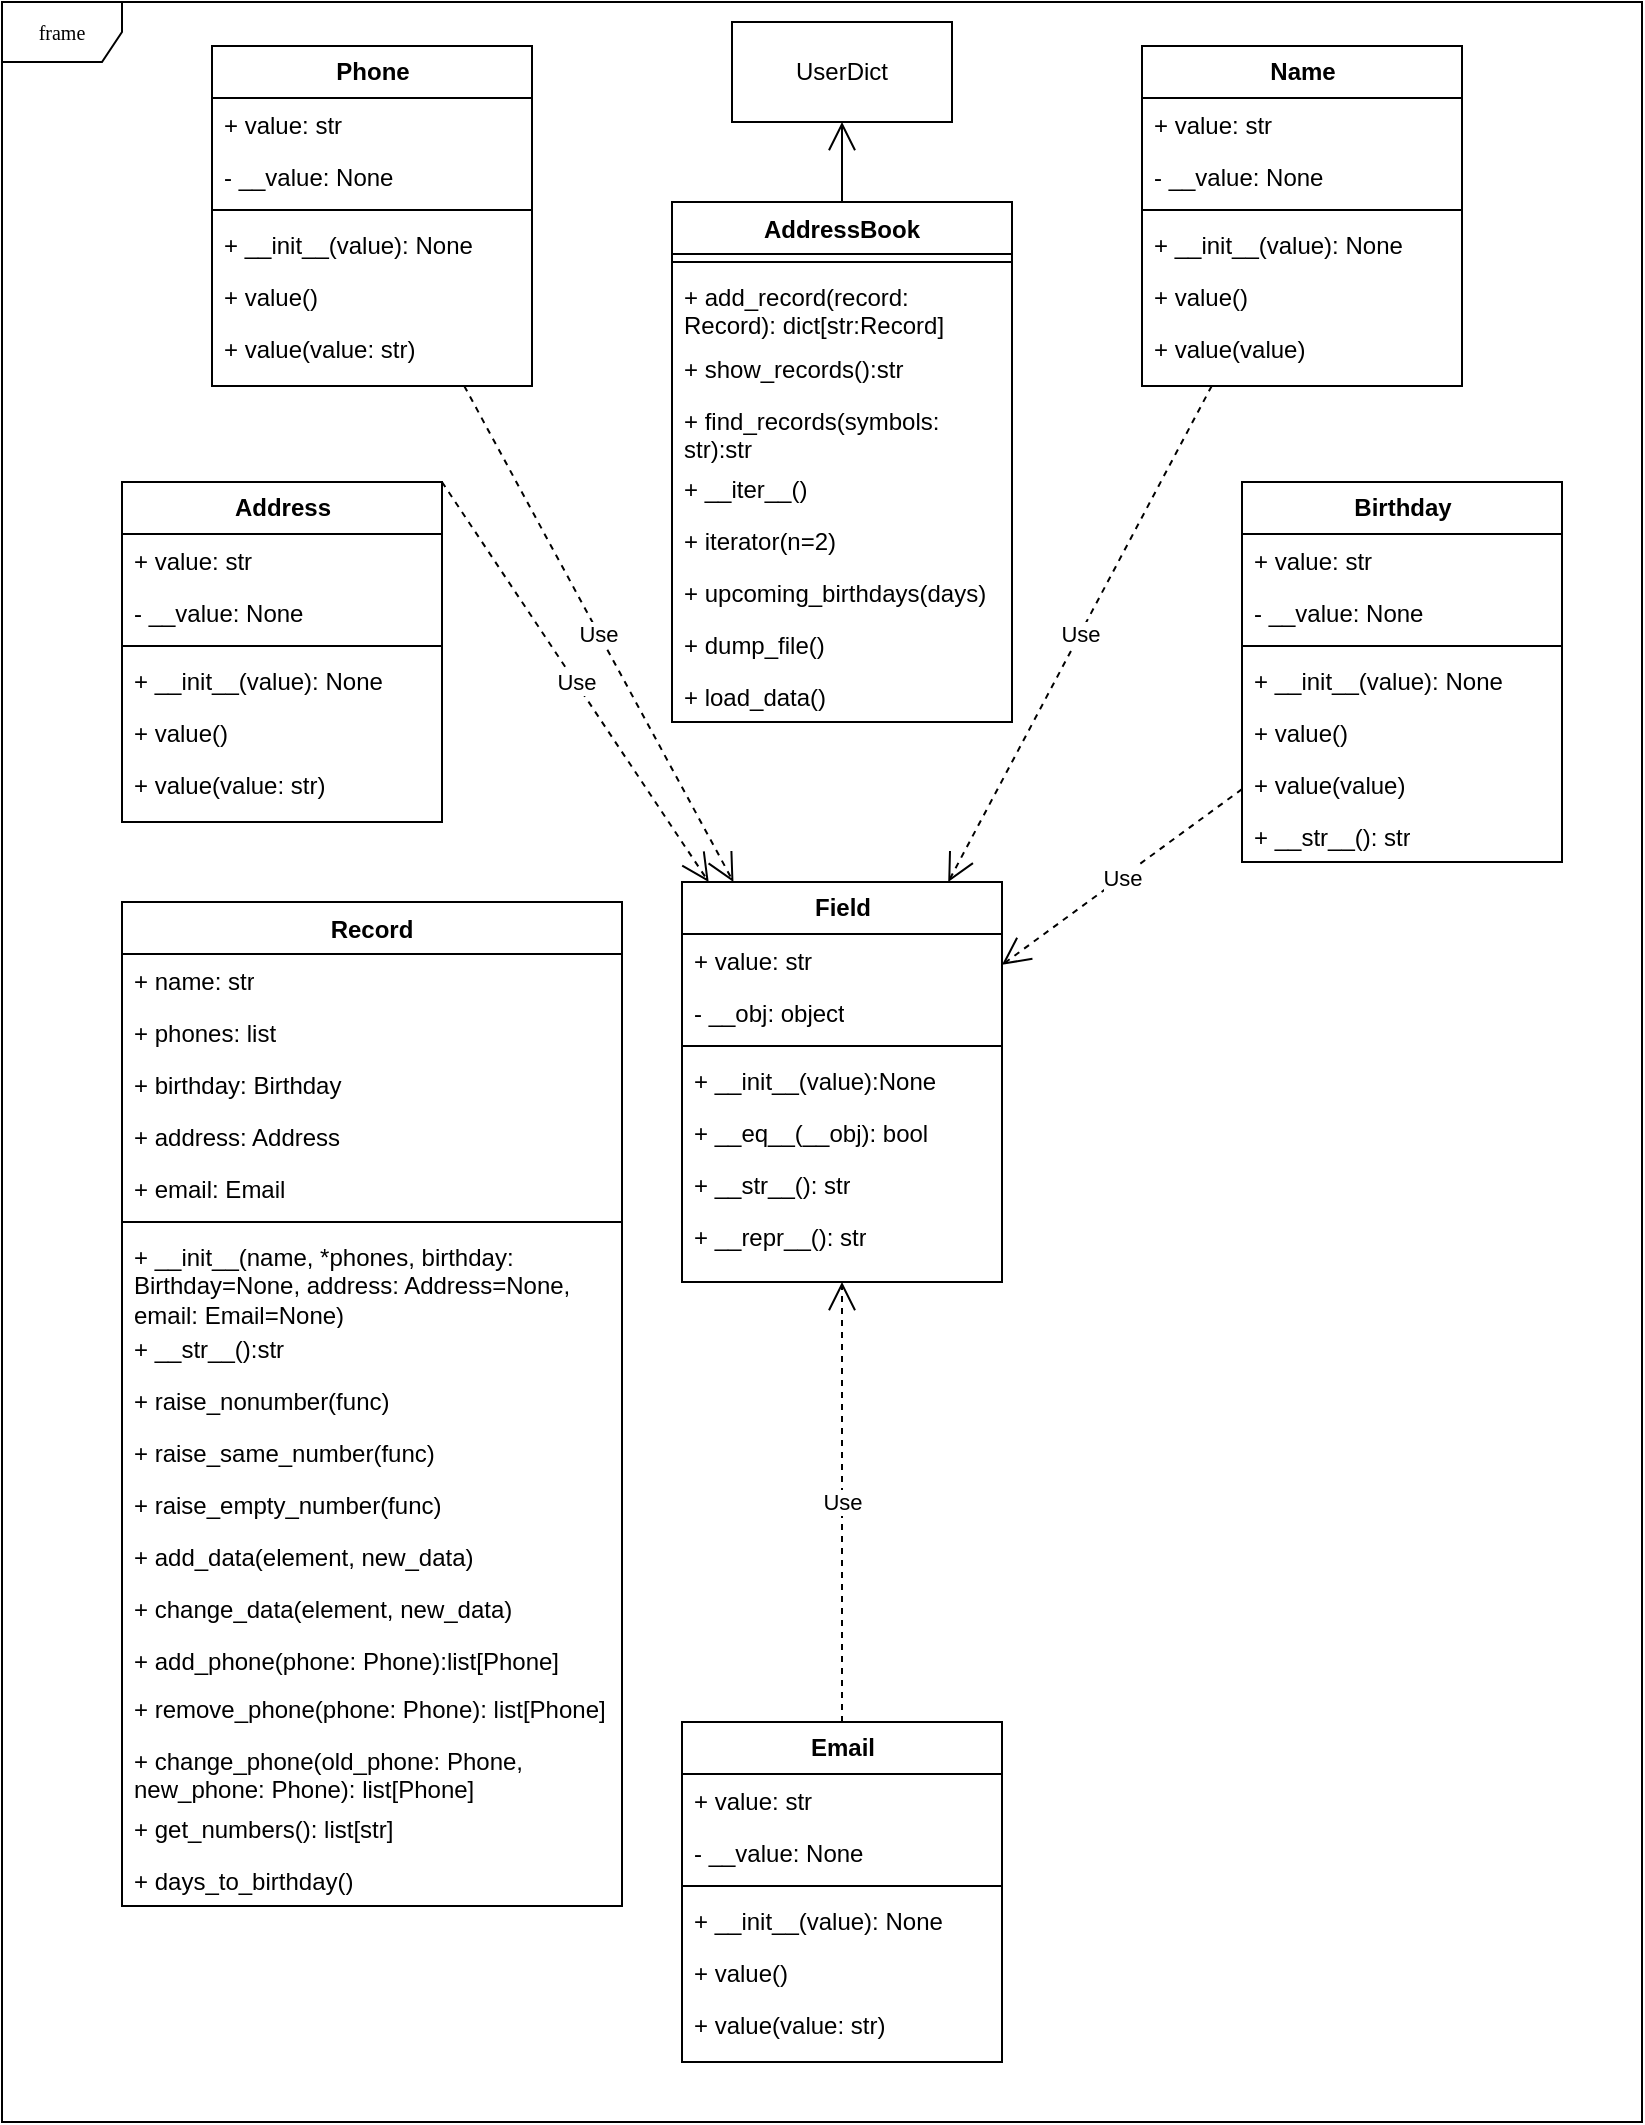<mxfile version="21.2.9" type="github">
  <diagram name="Page-1" id="c4acf3e9-155e-7222-9cf6-157b1a14988f">
    <mxGraphModel dx="1434" dy="795" grid="1" gridSize="10" guides="1" tooltips="1" connect="1" arrows="1" fold="1" page="1" pageScale="1" pageWidth="850" pageHeight="1100" background="none" math="0" shadow="0">
      <root>
        <mxCell id="0" />
        <mxCell id="1" parent="0" />
        <mxCell id="17acba5748e5396b-1" value="frame" style="shape=umlFrame;whiteSpace=wrap;html=1;rounded=0;shadow=0;comic=0;labelBackgroundColor=none;strokeWidth=1;fontFamily=Verdana;fontSize=10;align=center;" parent="1" vertex="1">
          <mxGeometry x="20" y="20" width="820" height="1060" as="geometry" />
        </mxCell>
        <mxCell id="17acba5748e5396b-20" value="&lt;font size=&quot;1&quot; face=&quot;Helvetica&quot;&gt;&lt;b style=&quot;font-size: 12px;&quot;&gt;Field&lt;/b&gt;&lt;/font&gt;" style="swimlane;html=1;fontStyle=0;childLayout=stackLayout;horizontal=1;startSize=26;horizontalStack=0;resizeParent=1;resizeLast=0;collapsible=1;marginBottom=0;swimlaneFillColor=#ffffff;rounded=0;shadow=0;comic=0;labelBackgroundColor=none;strokeWidth=1;fontFamily=Verdana;fontSize=10;align=center;" parent="1" vertex="1">
          <mxGeometry x="360" y="460" width="160" height="200" as="geometry" />
        </mxCell>
        <mxCell id="17acba5748e5396b-21" value="+ value: str" style="text;html=1;strokeColor=none;fillColor=none;align=left;verticalAlign=top;spacingLeft=4;spacingRight=4;whiteSpace=wrap;overflow=hidden;rotatable=0;points=[[0,0.5],[1,0.5]];portConstraint=eastwest;" parent="17acba5748e5396b-20" vertex="1">
          <mxGeometry y="26" width="160" height="26" as="geometry" />
        </mxCell>
        <mxCell id="17acba5748e5396b-24" value="- __obj: object" style="text;html=1;strokeColor=none;fillColor=none;align=left;verticalAlign=top;spacingLeft=4;spacingRight=4;whiteSpace=wrap;overflow=hidden;rotatable=0;points=[[0,0.5],[1,0.5]];portConstraint=eastwest;" parent="17acba5748e5396b-20" vertex="1">
          <mxGeometry y="52" width="160" height="26" as="geometry" />
        </mxCell>
        <mxCell id="aJedd8NtuL8O68vpRY5D-1" value="" style="line;strokeWidth=1;fillColor=none;align=left;verticalAlign=middle;spacingTop=-1;spacingLeft=3;spacingRight=3;rotatable=0;labelPosition=right;points=[];portConstraint=eastwest;strokeColor=inherit;" vertex="1" parent="17acba5748e5396b-20">
          <mxGeometry y="78" width="160" height="8" as="geometry" />
        </mxCell>
        <mxCell id="aJedd8NtuL8O68vpRY5D-2" value="+ __init__(value):None" style="text;strokeColor=none;fillColor=none;align=left;verticalAlign=top;spacingLeft=4;spacingRight=4;overflow=hidden;rotatable=0;points=[[0,0.5],[1,0.5]];portConstraint=eastwest;whiteSpace=wrap;html=1;" vertex="1" parent="17acba5748e5396b-20">
          <mxGeometry y="86" width="160" height="26" as="geometry" />
        </mxCell>
        <mxCell id="aJedd8NtuL8O68vpRY5D-3" value="+ __eq__(__obj): bool" style="text;strokeColor=none;fillColor=none;align=left;verticalAlign=top;spacingLeft=4;spacingRight=4;overflow=hidden;rotatable=0;points=[[0,0.5],[1,0.5]];portConstraint=eastwest;whiteSpace=wrap;html=1;" vertex="1" parent="17acba5748e5396b-20">
          <mxGeometry y="112" width="160" height="26" as="geometry" />
        </mxCell>
        <mxCell id="aJedd8NtuL8O68vpRY5D-4" value="+ __str__(): str" style="text;strokeColor=none;fillColor=none;align=left;verticalAlign=top;spacingLeft=4;spacingRight=4;overflow=hidden;rotatable=0;points=[[0,0.5],[1,0.5]];portConstraint=eastwest;whiteSpace=wrap;html=1;" vertex="1" parent="17acba5748e5396b-20">
          <mxGeometry y="138" width="160" height="26" as="geometry" />
        </mxCell>
        <mxCell id="aJedd8NtuL8O68vpRY5D-5" value="+ __repr__(): str" style="text;strokeColor=none;fillColor=none;align=left;verticalAlign=top;spacingLeft=4;spacingRight=4;overflow=hidden;rotatable=0;points=[[0,0.5],[1,0.5]];portConstraint=eastwest;whiteSpace=wrap;html=1;" vertex="1" parent="17acba5748e5396b-20">
          <mxGeometry y="164" width="160" height="36" as="geometry" />
        </mxCell>
        <mxCell id="17acba5748e5396b-30" value="&lt;font size=&quot;1&quot; face=&quot;Helvetica&quot;&gt;&lt;b style=&quot;font-size: 12px;&quot;&gt;Name&lt;/b&gt;&lt;/font&gt;" style="swimlane;html=1;fontStyle=0;childLayout=stackLayout;horizontal=1;startSize=26;fillColor=none;horizontalStack=0;resizeParent=1;resizeLast=0;collapsible=1;marginBottom=0;swimlaneFillColor=#ffffff;rounded=0;shadow=0;comic=0;labelBackgroundColor=none;strokeWidth=1;fontFamily=Verdana;fontSize=10;align=center;" parent="1" vertex="1">
          <mxGeometry x="590" y="42" width="160" height="170" as="geometry" />
        </mxCell>
        <mxCell id="17acba5748e5396b-31" value="+ value: str" style="text;html=1;strokeColor=none;fillColor=none;align=left;verticalAlign=top;spacingLeft=4;spacingRight=4;whiteSpace=wrap;overflow=hidden;rotatable=0;points=[[0,0.5],[1,0.5]];portConstraint=eastwest;" parent="17acba5748e5396b-30" vertex="1">
          <mxGeometry y="26" width="160" height="26" as="geometry" />
        </mxCell>
        <mxCell id="17acba5748e5396b-32" value="- __value: None" style="text;html=1;strokeColor=none;fillColor=none;align=left;verticalAlign=top;spacingLeft=4;spacingRight=4;whiteSpace=wrap;overflow=hidden;rotatable=0;points=[[0,0.5],[1,0.5]];portConstraint=eastwest;" parent="17acba5748e5396b-30" vertex="1">
          <mxGeometry y="52" width="160" height="26" as="geometry" />
        </mxCell>
        <mxCell id="aJedd8NtuL8O68vpRY5D-6" value="" style="line;strokeWidth=1;fillColor=none;align=left;verticalAlign=middle;spacingTop=-1;spacingLeft=3;spacingRight=3;rotatable=0;labelPosition=right;points=[];portConstraint=eastwest;strokeColor=inherit;" vertex="1" parent="17acba5748e5396b-30">
          <mxGeometry y="78" width="160" height="8" as="geometry" />
        </mxCell>
        <mxCell id="17acba5748e5396b-33" value="+ __init__(value): None" style="text;html=1;strokeColor=none;fillColor=none;align=left;verticalAlign=top;spacingLeft=4;spacingRight=4;whiteSpace=wrap;overflow=hidden;rotatable=0;points=[[0,0.5],[1,0.5]];portConstraint=eastwest;" parent="17acba5748e5396b-30" vertex="1">
          <mxGeometry y="86" width="160" height="26" as="geometry" />
        </mxCell>
        <mxCell id="aJedd8NtuL8O68vpRY5D-7" value="+ value()" style="text;strokeColor=none;fillColor=none;align=left;verticalAlign=top;spacingLeft=4;spacingRight=4;overflow=hidden;rotatable=0;points=[[0,0.5],[1,0.5]];portConstraint=eastwest;whiteSpace=wrap;html=1;" vertex="1" parent="17acba5748e5396b-30">
          <mxGeometry y="112" width="160" height="26" as="geometry" />
        </mxCell>
        <mxCell id="aJedd8NtuL8O68vpRY5D-8" value="+ value(value)" style="text;strokeColor=none;fillColor=none;align=left;verticalAlign=top;spacingLeft=4;spacingRight=4;overflow=hidden;rotatable=0;points=[[0,0.5],[1,0.5]];portConstraint=eastwest;whiteSpace=wrap;html=1;" vertex="1" parent="17acba5748e5396b-30">
          <mxGeometry y="138" width="160" height="26" as="geometry" />
        </mxCell>
        <mxCell id="aJedd8NtuL8O68vpRY5D-9" value="&lt;font size=&quot;1&quot; face=&quot;Helvetica&quot;&gt;&lt;b style=&quot;font-size: 12px;&quot;&gt;Phone&lt;/b&gt;&lt;/font&gt;" style="swimlane;html=1;fontStyle=0;childLayout=stackLayout;horizontal=1;startSize=26;fillColor=none;horizontalStack=0;resizeParent=1;resizeLast=0;collapsible=1;marginBottom=0;swimlaneFillColor=#ffffff;rounded=0;shadow=0;comic=0;labelBackgroundColor=none;strokeWidth=1;fontFamily=Verdana;fontSize=10;align=center;" vertex="1" parent="1">
          <mxGeometry x="125" y="42" width="160" height="170" as="geometry" />
        </mxCell>
        <mxCell id="aJedd8NtuL8O68vpRY5D-10" value="+ value: str" style="text;html=1;strokeColor=none;fillColor=none;align=left;verticalAlign=top;spacingLeft=4;spacingRight=4;whiteSpace=wrap;overflow=hidden;rotatable=0;points=[[0,0.5],[1,0.5]];portConstraint=eastwest;" vertex="1" parent="aJedd8NtuL8O68vpRY5D-9">
          <mxGeometry y="26" width="160" height="26" as="geometry" />
        </mxCell>
        <mxCell id="aJedd8NtuL8O68vpRY5D-11" value="- __value: None" style="text;html=1;strokeColor=none;fillColor=none;align=left;verticalAlign=top;spacingLeft=4;spacingRight=4;whiteSpace=wrap;overflow=hidden;rotatable=0;points=[[0,0.5],[1,0.5]];portConstraint=eastwest;" vertex="1" parent="aJedd8NtuL8O68vpRY5D-9">
          <mxGeometry y="52" width="160" height="26" as="geometry" />
        </mxCell>
        <mxCell id="aJedd8NtuL8O68vpRY5D-12" value="" style="line;strokeWidth=1;fillColor=none;align=left;verticalAlign=middle;spacingTop=-1;spacingLeft=3;spacingRight=3;rotatable=0;labelPosition=right;points=[];portConstraint=eastwest;strokeColor=inherit;" vertex="1" parent="aJedd8NtuL8O68vpRY5D-9">
          <mxGeometry y="78" width="160" height="8" as="geometry" />
        </mxCell>
        <mxCell id="aJedd8NtuL8O68vpRY5D-13" value="+ __init__(value): None" style="text;html=1;strokeColor=none;fillColor=none;align=left;verticalAlign=top;spacingLeft=4;spacingRight=4;whiteSpace=wrap;overflow=hidden;rotatable=0;points=[[0,0.5],[1,0.5]];portConstraint=eastwest;" vertex="1" parent="aJedd8NtuL8O68vpRY5D-9">
          <mxGeometry y="86" width="160" height="26" as="geometry" />
        </mxCell>
        <mxCell id="aJedd8NtuL8O68vpRY5D-14" value="+ value()" style="text;strokeColor=none;fillColor=none;align=left;verticalAlign=top;spacingLeft=4;spacingRight=4;overflow=hidden;rotatable=0;points=[[0,0.5],[1,0.5]];portConstraint=eastwest;whiteSpace=wrap;html=1;" vertex="1" parent="aJedd8NtuL8O68vpRY5D-9">
          <mxGeometry y="112" width="160" height="26" as="geometry" />
        </mxCell>
        <mxCell id="aJedd8NtuL8O68vpRY5D-15" value="+ value(value: str)" style="text;strokeColor=none;fillColor=none;align=left;verticalAlign=top;spacingLeft=4;spacingRight=4;overflow=hidden;rotatable=0;points=[[0,0.5],[1,0.5]];portConstraint=eastwest;whiteSpace=wrap;html=1;" vertex="1" parent="aJedd8NtuL8O68vpRY5D-9">
          <mxGeometry y="138" width="160" height="26" as="geometry" />
        </mxCell>
        <mxCell id="aJedd8NtuL8O68vpRY5D-16" value="&lt;font size=&quot;1&quot; face=&quot;Helvetica&quot;&gt;&lt;b style=&quot;font-size: 12px;&quot;&gt;Birthday&lt;/b&gt;&lt;/font&gt;" style="swimlane;html=1;fontStyle=0;childLayout=stackLayout;horizontal=1;startSize=26;fillColor=none;horizontalStack=0;resizeParent=1;resizeLast=0;collapsible=1;marginBottom=0;swimlaneFillColor=#ffffff;rounded=0;shadow=0;comic=0;labelBackgroundColor=none;strokeWidth=1;fontFamily=Verdana;fontSize=10;align=center;" vertex="1" parent="1">
          <mxGeometry x="640" y="260" width="160" height="190" as="geometry" />
        </mxCell>
        <mxCell id="aJedd8NtuL8O68vpRY5D-17" value="+ value: str" style="text;html=1;strokeColor=none;fillColor=none;align=left;verticalAlign=top;spacingLeft=4;spacingRight=4;whiteSpace=wrap;overflow=hidden;rotatable=0;points=[[0,0.5],[1,0.5]];portConstraint=eastwest;" vertex="1" parent="aJedd8NtuL8O68vpRY5D-16">
          <mxGeometry y="26" width="160" height="26" as="geometry" />
        </mxCell>
        <mxCell id="aJedd8NtuL8O68vpRY5D-18" value="- __value: None" style="text;html=1;strokeColor=none;fillColor=none;align=left;verticalAlign=top;spacingLeft=4;spacingRight=4;whiteSpace=wrap;overflow=hidden;rotatable=0;points=[[0,0.5],[1,0.5]];portConstraint=eastwest;" vertex="1" parent="aJedd8NtuL8O68vpRY5D-16">
          <mxGeometry y="52" width="160" height="26" as="geometry" />
        </mxCell>
        <mxCell id="aJedd8NtuL8O68vpRY5D-19" value="" style="line;strokeWidth=1;fillColor=none;align=left;verticalAlign=middle;spacingTop=-1;spacingLeft=3;spacingRight=3;rotatable=0;labelPosition=right;points=[];portConstraint=eastwest;strokeColor=inherit;" vertex="1" parent="aJedd8NtuL8O68vpRY5D-16">
          <mxGeometry y="78" width="160" height="8" as="geometry" />
        </mxCell>
        <mxCell id="aJedd8NtuL8O68vpRY5D-20" value="+ __init__(value): None" style="text;html=1;strokeColor=none;fillColor=none;align=left;verticalAlign=top;spacingLeft=4;spacingRight=4;whiteSpace=wrap;overflow=hidden;rotatable=0;points=[[0,0.5],[1,0.5]];portConstraint=eastwest;" vertex="1" parent="aJedd8NtuL8O68vpRY5D-16">
          <mxGeometry y="86" width="160" height="26" as="geometry" />
        </mxCell>
        <mxCell id="aJedd8NtuL8O68vpRY5D-21" value="+ value()" style="text;strokeColor=none;fillColor=none;align=left;verticalAlign=top;spacingLeft=4;spacingRight=4;overflow=hidden;rotatable=0;points=[[0,0.5],[1,0.5]];portConstraint=eastwest;whiteSpace=wrap;html=1;" vertex="1" parent="aJedd8NtuL8O68vpRY5D-16">
          <mxGeometry y="112" width="160" height="26" as="geometry" />
        </mxCell>
        <mxCell id="aJedd8NtuL8O68vpRY5D-22" value="+ value(value)" style="text;strokeColor=none;fillColor=none;align=left;verticalAlign=top;spacingLeft=4;spacingRight=4;overflow=hidden;rotatable=0;points=[[0,0.5],[1,0.5]];portConstraint=eastwest;whiteSpace=wrap;html=1;" vertex="1" parent="aJedd8NtuL8O68vpRY5D-16">
          <mxGeometry y="138" width="160" height="26" as="geometry" />
        </mxCell>
        <mxCell id="aJedd8NtuL8O68vpRY5D-23" value="+ __str__(): str" style="text;strokeColor=none;fillColor=none;align=left;verticalAlign=top;spacingLeft=4;spacingRight=4;overflow=hidden;rotatable=0;points=[[0,0.5],[1,0.5]];portConstraint=eastwest;whiteSpace=wrap;html=1;" vertex="1" parent="aJedd8NtuL8O68vpRY5D-16">
          <mxGeometry y="164" width="160" height="26" as="geometry" />
        </mxCell>
        <mxCell id="aJedd8NtuL8O68vpRY5D-24" value="&lt;font size=&quot;1&quot; face=&quot;Helvetica&quot;&gt;&lt;b style=&quot;font-size: 12px;&quot;&gt;Address&lt;/b&gt;&lt;/font&gt;" style="swimlane;html=1;fontStyle=0;childLayout=stackLayout;horizontal=1;startSize=26;fillColor=none;horizontalStack=0;resizeParent=1;resizeLast=0;collapsible=1;marginBottom=0;swimlaneFillColor=#ffffff;rounded=0;shadow=0;comic=0;labelBackgroundColor=none;strokeWidth=1;fontFamily=Verdana;fontSize=10;align=center;" vertex="1" parent="1">
          <mxGeometry x="80" y="260" width="160" height="170" as="geometry" />
        </mxCell>
        <mxCell id="aJedd8NtuL8O68vpRY5D-25" value="+ value: str" style="text;html=1;strokeColor=none;fillColor=none;align=left;verticalAlign=top;spacingLeft=4;spacingRight=4;whiteSpace=wrap;overflow=hidden;rotatable=0;points=[[0,0.5],[1,0.5]];portConstraint=eastwest;" vertex="1" parent="aJedd8NtuL8O68vpRY5D-24">
          <mxGeometry y="26" width="160" height="26" as="geometry" />
        </mxCell>
        <mxCell id="aJedd8NtuL8O68vpRY5D-26" value="- __value: None" style="text;html=1;strokeColor=none;fillColor=none;align=left;verticalAlign=top;spacingLeft=4;spacingRight=4;whiteSpace=wrap;overflow=hidden;rotatable=0;points=[[0,0.5],[1,0.5]];portConstraint=eastwest;" vertex="1" parent="aJedd8NtuL8O68vpRY5D-24">
          <mxGeometry y="52" width="160" height="26" as="geometry" />
        </mxCell>
        <mxCell id="aJedd8NtuL8O68vpRY5D-27" value="" style="line;strokeWidth=1;fillColor=none;align=left;verticalAlign=middle;spacingTop=-1;spacingLeft=3;spacingRight=3;rotatable=0;labelPosition=right;points=[];portConstraint=eastwest;strokeColor=inherit;" vertex="1" parent="aJedd8NtuL8O68vpRY5D-24">
          <mxGeometry y="78" width="160" height="8" as="geometry" />
        </mxCell>
        <mxCell id="aJedd8NtuL8O68vpRY5D-28" value="+ __init__(value): None" style="text;html=1;strokeColor=none;fillColor=none;align=left;verticalAlign=top;spacingLeft=4;spacingRight=4;whiteSpace=wrap;overflow=hidden;rotatable=0;points=[[0,0.5],[1,0.5]];portConstraint=eastwest;" vertex="1" parent="aJedd8NtuL8O68vpRY5D-24">
          <mxGeometry y="86" width="160" height="26" as="geometry" />
        </mxCell>
        <mxCell id="aJedd8NtuL8O68vpRY5D-29" value="+ value()" style="text;strokeColor=none;fillColor=none;align=left;verticalAlign=top;spacingLeft=4;spacingRight=4;overflow=hidden;rotatable=0;points=[[0,0.5],[1,0.5]];portConstraint=eastwest;whiteSpace=wrap;html=1;" vertex="1" parent="aJedd8NtuL8O68vpRY5D-24">
          <mxGeometry y="112" width="160" height="26" as="geometry" />
        </mxCell>
        <mxCell id="aJedd8NtuL8O68vpRY5D-30" value="+ value(value: str)" style="text;strokeColor=none;fillColor=none;align=left;verticalAlign=top;spacingLeft=4;spacingRight=4;overflow=hidden;rotatable=0;points=[[0,0.5],[1,0.5]];portConstraint=eastwest;whiteSpace=wrap;html=1;" vertex="1" parent="aJedd8NtuL8O68vpRY5D-24">
          <mxGeometry y="138" width="160" height="26" as="geometry" />
        </mxCell>
        <mxCell id="aJedd8NtuL8O68vpRY5D-31" value="&lt;font size=&quot;1&quot; face=&quot;Helvetica&quot;&gt;&lt;b style=&quot;font-size: 12px;&quot;&gt;Email&lt;/b&gt;&lt;/font&gt;" style="swimlane;html=1;fontStyle=0;childLayout=stackLayout;horizontal=1;startSize=26;fillColor=none;horizontalStack=0;resizeParent=1;resizeLast=0;collapsible=1;marginBottom=0;swimlaneFillColor=#ffffff;rounded=0;shadow=0;comic=0;labelBackgroundColor=none;strokeWidth=1;fontFamily=Verdana;fontSize=10;align=center;" vertex="1" parent="1">
          <mxGeometry x="360" y="880" width="160" height="170" as="geometry" />
        </mxCell>
        <mxCell id="aJedd8NtuL8O68vpRY5D-32" value="+ value: str" style="text;html=1;strokeColor=none;fillColor=none;align=left;verticalAlign=top;spacingLeft=4;spacingRight=4;whiteSpace=wrap;overflow=hidden;rotatable=0;points=[[0,0.5],[1,0.5]];portConstraint=eastwest;" vertex="1" parent="aJedd8NtuL8O68vpRY5D-31">
          <mxGeometry y="26" width="160" height="26" as="geometry" />
        </mxCell>
        <mxCell id="aJedd8NtuL8O68vpRY5D-33" value="- __value: None" style="text;html=1;strokeColor=none;fillColor=none;align=left;verticalAlign=top;spacingLeft=4;spacingRight=4;whiteSpace=wrap;overflow=hidden;rotatable=0;points=[[0,0.5],[1,0.5]];portConstraint=eastwest;" vertex="1" parent="aJedd8NtuL8O68vpRY5D-31">
          <mxGeometry y="52" width="160" height="26" as="geometry" />
        </mxCell>
        <mxCell id="aJedd8NtuL8O68vpRY5D-34" value="" style="line;strokeWidth=1;fillColor=none;align=left;verticalAlign=middle;spacingTop=-1;spacingLeft=3;spacingRight=3;rotatable=0;labelPosition=right;points=[];portConstraint=eastwest;strokeColor=inherit;" vertex="1" parent="aJedd8NtuL8O68vpRY5D-31">
          <mxGeometry y="78" width="160" height="8" as="geometry" />
        </mxCell>
        <mxCell id="aJedd8NtuL8O68vpRY5D-35" value="+ __init__(value): None" style="text;html=1;strokeColor=none;fillColor=none;align=left;verticalAlign=top;spacingLeft=4;spacingRight=4;whiteSpace=wrap;overflow=hidden;rotatable=0;points=[[0,0.5],[1,0.5]];portConstraint=eastwest;" vertex="1" parent="aJedd8NtuL8O68vpRY5D-31">
          <mxGeometry y="86" width="160" height="26" as="geometry" />
        </mxCell>
        <mxCell id="aJedd8NtuL8O68vpRY5D-36" value="+ value()" style="text;strokeColor=none;fillColor=none;align=left;verticalAlign=top;spacingLeft=4;spacingRight=4;overflow=hidden;rotatable=0;points=[[0,0.5],[1,0.5]];portConstraint=eastwest;whiteSpace=wrap;html=1;" vertex="1" parent="aJedd8NtuL8O68vpRY5D-31">
          <mxGeometry y="112" width="160" height="26" as="geometry" />
        </mxCell>
        <mxCell id="aJedd8NtuL8O68vpRY5D-37" value="+ value(value: str)" style="text;strokeColor=none;fillColor=none;align=left;verticalAlign=top;spacingLeft=4;spacingRight=4;overflow=hidden;rotatable=0;points=[[0,0.5],[1,0.5]];portConstraint=eastwest;whiteSpace=wrap;html=1;" vertex="1" parent="aJedd8NtuL8O68vpRY5D-31">
          <mxGeometry y="138" width="160" height="26" as="geometry" />
        </mxCell>
        <mxCell id="aJedd8NtuL8O68vpRY5D-44" value="Use" style="endArrow=open;endSize=12;dashed=1;html=1;rounded=0;" edge="1" parent="1" source="aJedd8NtuL8O68vpRY5D-31" target="17acba5748e5396b-20">
          <mxGeometry width="160" relative="1" as="geometry">
            <mxPoint x="360" y="270" as="sourcePoint" />
            <mxPoint x="520" y="270" as="targetPoint" />
          </mxGeometry>
        </mxCell>
        <mxCell id="aJedd8NtuL8O68vpRY5D-45" value="Use" style="endArrow=open;endSize=12;dashed=1;html=1;rounded=0;" edge="1" parent="1" target="17acba5748e5396b-20">
          <mxGeometry width="160" relative="1" as="geometry">
            <mxPoint x="240" y="260" as="sourcePoint" />
            <mxPoint x="360" y="188" as="targetPoint" />
          </mxGeometry>
        </mxCell>
        <mxCell id="aJedd8NtuL8O68vpRY5D-46" value="Use" style="endArrow=open;endSize=12;dashed=1;html=1;rounded=0;" edge="1" parent="1" source="aJedd8NtuL8O68vpRY5D-9" target="17acba5748e5396b-20">
          <mxGeometry width="160" relative="1" as="geometry">
            <mxPoint x="280" y="270" as="sourcePoint" />
            <mxPoint x="440" y="270" as="targetPoint" />
          </mxGeometry>
        </mxCell>
        <mxCell id="aJedd8NtuL8O68vpRY5D-48" value="Use" style="endArrow=open;endSize=12;dashed=1;html=1;rounded=0;" edge="1" parent="1" source="17acba5748e5396b-30" target="17acba5748e5396b-20">
          <mxGeometry width="160" relative="1" as="geometry">
            <mxPoint x="490" y="260" as="sourcePoint" />
            <mxPoint x="650" y="260" as="targetPoint" />
          </mxGeometry>
        </mxCell>
        <mxCell id="aJedd8NtuL8O68vpRY5D-49" value="Use" style="endArrow=open;endSize=12;dashed=1;html=1;rounded=0;" edge="1" parent="1" source="aJedd8NtuL8O68vpRY5D-16" target="17acba5748e5396b-20">
          <mxGeometry width="160" relative="1" as="geometry">
            <mxPoint x="470" y="260" as="sourcePoint" />
            <mxPoint x="630" y="260" as="targetPoint" />
          </mxGeometry>
        </mxCell>
        <mxCell id="aJedd8NtuL8O68vpRY5D-50" value="Record" style="swimlane;fontStyle=1;align=center;verticalAlign=top;childLayout=stackLayout;horizontal=1;startSize=26;horizontalStack=0;resizeParent=1;resizeParentMax=0;resizeLast=0;collapsible=1;marginBottom=0;whiteSpace=wrap;html=1;" vertex="1" parent="1">
          <mxGeometry x="80" y="470" width="250" height="502" as="geometry" />
        </mxCell>
        <mxCell id="aJedd8NtuL8O68vpRY5D-51" value="+ name: str" style="text;strokeColor=none;fillColor=none;align=left;verticalAlign=top;spacingLeft=4;spacingRight=4;overflow=hidden;rotatable=0;points=[[0,0.5],[1,0.5]];portConstraint=eastwest;whiteSpace=wrap;html=1;" vertex="1" parent="aJedd8NtuL8O68vpRY5D-50">
          <mxGeometry y="26" width="250" height="26" as="geometry" />
        </mxCell>
        <mxCell id="aJedd8NtuL8O68vpRY5D-54" value="+ phones: list" style="text;strokeColor=none;fillColor=none;align=left;verticalAlign=top;spacingLeft=4;spacingRight=4;overflow=hidden;rotatable=0;points=[[0,0.5],[1,0.5]];portConstraint=eastwest;whiteSpace=wrap;html=1;" vertex="1" parent="aJedd8NtuL8O68vpRY5D-50">
          <mxGeometry y="52" width="250" height="26" as="geometry" />
        </mxCell>
        <mxCell id="aJedd8NtuL8O68vpRY5D-56" value="+ birthday: Birthday" style="text;strokeColor=none;fillColor=none;align=left;verticalAlign=top;spacingLeft=4;spacingRight=4;overflow=hidden;rotatable=0;points=[[0,0.5],[1,0.5]];portConstraint=eastwest;whiteSpace=wrap;html=1;" vertex="1" parent="aJedd8NtuL8O68vpRY5D-50">
          <mxGeometry y="78" width="250" height="26" as="geometry" />
        </mxCell>
        <mxCell id="aJedd8NtuL8O68vpRY5D-57" value="+ address: Address" style="text;strokeColor=none;fillColor=none;align=left;verticalAlign=top;spacingLeft=4;spacingRight=4;overflow=hidden;rotatable=0;points=[[0,0.5],[1,0.5]];portConstraint=eastwest;whiteSpace=wrap;html=1;" vertex="1" parent="aJedd8NtuL8O68vpRY5D-50">
          <mxGeometry y="104" width="250" height="26" as="geometry" />
        </mxCell>
        <mxCell id="aJedd8NtuL8O68vpRY5D-55" value="+ email: Email" style="text;strokeColor=none;fillColor=none;align=left;verticalAlign=top;spacingLeft=4;spacingRight=4;overflow=hidden;rotatable=0;points=[[0,0.5],[1,0.5]];portConstraint=eastwest;whiteSpace=wrap;html=1;" vertex="1" parent="aJedd8NtuL8O68vpRY5D-50">
          <mxGeometry y="130" width="250" height="26" as="geometry" />
        </mxCell>
        <mxCell id="aJedd8NtuL8O68vpRY5D-52" value="" style="line;strokeWidth=1;fillColor=none;align=left;verticalAlign=middle;spacingTop=-1;spacingLeft=3;spacingRight=3;rotatable=0;labelPosition=right;points=[];portConstraint=eastwest;strokeColor=inherit;" vertex="1" parent="aJedd8NtuL8O68vpRY5D-50">
          <mxGeometry y="156" width="250" height="8" as="geometry" />
        </mxCell>
        <mxCell id="aJedd8NtuL8O68vpRY5D-53" value="+ __init__(name, *phones, birthday: Birthday=None, address: Address=None, email: Email=None)" style="text;strokeColor=none;fillColor=none;align=left;verticalAlign=top;spacingLeft=4;spacingRight=4;overflow=hidden;rotatable=0;points=[[0,0.5],[1,0.5]];portConstraint=eastwest;whiteSpace=wrap;html=1;" vertex="1" parent="aJedd8NtuL8O68vpRY5D-50">
          <mxGeometry y="164" width="250" height="46" as="geometry" />
        </mxCell>
        <mxCell id="aJedd8NtuL8O68vpRY5D-58" value="+ __str__():str" style="text;strokeColor=none;fillColor=none;align=left;verticalAlign=top;spacingLeft=4;spacingRight=4;overflow=hidden;rotatable=0;points=[[0,0.5],[1,0.5]];portConstraint=eastwest;whiteSpace=wrap;html=1;" vertex="1" parent="aJedd8NtuL8O68vpRY5D-50">
          <mxGeometry y="210" width="250" height="26" as="geometry" />
        </mxCell>
        <mxCell id="aJedd8NtuL8O68vpRY5D-61" value="+ raise_nonumber(func)" style="text;strokeColor=none;fillColor=none;align=left;verticalAlign=top;spacingLeft=4;spacingRight=4;overflow=hidden;rotatable=0;points=[[0,0.5],[1,0.5]];portConstraint=eastwest;whiteSpace=wrap;html=1;" vertex="1" parent="aJedd8NtuL8O68vpRY5D-50">
          <mxGeometry y="236" width="250" height="26" as="geometry" />
        </mxCell>
        <mxCell id="aJedd8NtuL8O68vpRY5D-67" value="+ raise_same_number(func)" style="text;strokeColor=none;fillColor=none;align=left;verticalAlign=top;spacingLeft=4;spacingRight=4;overflow=hidden;rotatable=0;points=[[0,0.5],[1,0.5]];portConstraint=eastwest;whiteSpace=wrap;html=1;" vertex="1" parent="aJedd8NtuL8O68vpRY5D-50">
          <mxGeometry y="262" width="250" height="26" as="geometry" />
        </mxCell>
        <mxCell id="aJedd8NtuL8O68vpRY5D-62" value="+ raise_empty_number(func)" style="text;strokeColor=none;fillColor=none;align=left;verticalAlign=top;spacingLeft=4;spacingRight=4;overflow=hidden;rotatable=0;points=[[0,0.5],[1,0.5]];portConstraint=eastwest;whiteSpace=wrap;html=1;" vertex="1" parent="aJedd8NtuL8O68vpRY5D-50">
          <mxGeometry y="288" width="250" height="26" as="geometry" />
        </mxCell>
        <mxCell id="aJedd8NtuL8O68vpRY5D-66" value="+ add_data(element, new_data)" style="text;strokeColor=none;fillColor=none;align=left;verticalAlign=top;spacingLeft=4;spacingRight=4;overflow=hidden;rotatable=0;points=[[0,0.5],[1,0.5]];portConstraint=eastwest;whiteSpace=wrap;html=1;" vertex="1" parent="aJedd8NtuL8O68vpRY5D-50">
          <mxGeometry y="314" width="250" height="26" as="geometry" />
        </mxCell>
        <mxCell id="aJedd8NtuL8O68vpRY5D-68" value="+ change_data(element, new_data)" style="text;strokeColor=none;fillColor=none;align=left;verticalAlign=top;spacingLeft=4;spacingRight=4;overflow=hidden;rotatable=0;points=[[0,0.5],[1,0.5]];portConstraint=eastwest;whiteSpace=wrap;html=1;" vertex="1" parent="aJedd8NtuL8O68vpRY5D-50">
          <mxGeometry y="340" width="250" height="26" as="geometry" />
        </mxCell>
        <mxCell id="aJedd8NtuL8O68vpRY5D-65" value="+ add_phone(phone: Phone):list[Phone]" style="text;strokeColor=none;fillColor=none;align=left;verticalAlign=top;spacingLeft=4;spacingRight=4;overflow=hidden;rotatable=0;points=[[0,0.5],[1,0.5]];portConstraint=eastwest;whiteSpace=wrap;html=1;" vertex="1" parent="aJedd8NtuL8O68vpRY5D-50">
          <mxGeometry y="366" width="250" height="24" as="geometry" />
        </mxCell>
        <mxCell id="aJedd8NtuL8O68vpRY5D-64" value="+ remove_phone(phone: Phone): list[Phone]" style="text;strokeColor=none;fillColor=none;align=left;verticalAlign=top;spacingLeft=4;spacingRight=4;overflow=hidden;rotatable=0;points=[[0,0.5],[1,0.5]];portConstraint=eastwest;whiteSpace=wrap;html=1;" vertex="1" parent="aJedd8NtuL8O68vpRY5D-50">
          <mxGeometry y="390" width="250" height="26" as="geometry" />
        </mxCell>
        <mxCell id="aJedd8NtuL8O68vpRY5D-63" value="+ change_phone(old_phone: Phone, new_phone: Phone): list[Phone]" style="text;strokeColor=none;fillColor=none;align=left;verticalAlign=top;spacingLeft=4;spacingRight=4;overflow=hidden;rotatable=0;points=[[0,0.5],[1,0.5]];portConstraint=eastwest;whiteSpace=wrap;html=1;" vertex="1" parent="aJedd8NtuL8O68vpRY5D-50">
          <mxGeometry y="416" width="250" height="34" as="geometry" />
        </mxCell>
        <mxCell id="aJedd8NtuL8O68vpRY5D-60" value="+ get_numbers(): list[str]" style="text;strokeColor=none;fillColor=none;align=left;verticalAlign=top;spacingLeft=4;spacingRight=4;overflow=hidden;rotatable=0;points=[[0,0.5],[1,0.5]];portConstraint=eastwest;whiteSpace=wrap;html=1;" vertex="1" parent="aJedd8NtuL8O68vpRY5D-50">
          <mxGeometry y="450" width="250" height="26" as="geometry" />
        </mxCell>
        <mxCell id="aJedd8NtuL8O68vpRY5D-59" value="+ days_to_birthday()" style="text;strokeColor=none;fillColor=none;align=left;verticalAlign=top;spacingLeft=4;spacingRight=4;overflow=hidden;rotatable=0;points=[[0,0.5],[1,0.5]];portConstraint=eastwest;whiteSpace=wrap;html=1;" vertex="1" parent="aJedd8NtuL8O68vpRY5D-50">
          <mxGeometry y="476" width="250" height="26" as="geometry" />
        </mxCell>
        <mxCell id="aJedd8NtuL8O68vpRY5D-69" value="AddressBook" style="swimlane;fontStyle=1;align=center;verticalAlign=top;childLayout=stackLayout;horizontal=1;startSize=26;horizontalStack=0;resizeParent=1;resizeParentMax=0;resizeLast=0;collapsible=1;marginBottom=0;whiteSpace=wrap;html=1;" vertex="1" parent="1">
          <mxGeometry x="355" y="120" width="170" height="260" as="geometry" />
        </mxCell>
        <mxCell id="aJedd8NtuL8O68vpRY5D-71" value="" style="line;strokeWidth=1;fillColor=none;align=left;verticalAlign=middle;spacingTop=-1;spacingLeft=3;spacingRight=3;rotatable=0;labelPosition=right;points=[];portConstraint=eastwest;strokeColor=inherit;" vertex="1" parent="aJedd8NtuL8O68vpRY5D-69">
          <mxGeometry y="26" width="170" height="8" as="geometry" />
        </mxCell>
        <mxCell id="aJedd8NtuL8O68vpRY5D-72" value="+ add_record(record: Record): dict[str:Record]" style="text;strokeColor=none;fillColor=none;align=left;verticalAlign=top;spacingLeft=4;spacingRight=4;overflow=hidden;rotatable=0;points=[[0,0.5],[1,0.5]];portConstraint=eastwest;whiteSpace=wrap;html=1;" vertex="1" parent="aJedd8NtuL8O68vpRY5D-69">
          <mxGeometry y="34" width="170" height="36" as="geometry" />
        </mxCell>
        <mxCell id="aJedd8NtuL8O68vpRY5D-74" value="+ show_records():str" style="text;strokeColor=none;fillColor=none;align=left;verticalAlign=top;spacingLeft=4;spacingRight=4;overflow=hidden;rotatable=0;points=[[0,0.5],[1,0.5]];portConstraint=eastwest;whiteSpace=wrap;html=1;" vertex="1" parent="aJedd8NtuL8O68vpRY5D-69">
          <mxGeometry y="70" width="170" height="26" as="geometry" />
        </mxCell>
        <mxCell id="aJedd8NtuL8O68vpRY5D-75" value="+ find_records(symbols: str):str" style="text;strokeColor=none;fillColor=none;align=left;verticalAlign=top;spacingLeft=4;spacingRight=4;overflow=hidden;rotatable=0;points=[[0,0.5],[1,0.5]];portConstraint=eastwest;whiteSpace=wrap;html=1;" vertex="1" parent="aJedd8NtuL8O68vpRY5D-69">
          <mxGeometry y="96" width="170" height="34" as="geometry" />
        </mxCell>
        <mxCell id="aJedd8NtuL8O68vpRY5D-76" value="+ __iter__()" style="text;strokeColor=none;fillColor=none;align=left;verticalAlign=top;spacingLeft=4;spacingRight=4;overflow=hidden;rotatable=0;points=[[0,0.5],[1,0.5]];portConstraint=eastwest;whiteSpace=wrap;html=1;" vertex="1" parent="aJedd8NtuL8O68vpRY5D-69">
          <mxGeometry y="130" width="170" height="26" as="geometry" />
        </mxCell>
        <mxCell id="aJedd8NtuL8O68vpRY5D-79" value="+ iterator(n=2)" style="text;strokeColor=none;fillColor=none;align=left;verticalAlign=top;spacingLeft=4;spacingRight=4;overflow=hidden;rotatable=0;points=[[0,0.5],[1,0.5]];portConstraint=eastwest;whiteSpace=wrap;html=1;" vertex="1" parent="aJedd8NtuL8O68vpRY5D-69">
          <mxGeometry y="156" width="170" height="26" as="geometry" />
        </mxCell>
        <mxCell id="aJedd8NtuL8O68vpRY5D-80" value="+ upcoming_birthdays(days)" style="text;strokeColor=none;fillColor=none;align=left;verticalAlign=top;spacingLeft=4;spacingRight=4;overflow=hidden;rotatable=0;points=[[0,0.5],[1,0.5]];portConstraint=eastwest;whiteSpace=wrap;html=1;" vertex="1" parent="aJedd8NtuL8O68vpRY5D-69">
          <mxGeometry y="182" width="170" height="26" as="geometry" />
        </mxCell>
        <mxCell id="aJedd8NtuL8O68vpRY5D-78" value="+ dump_file()" style="text;strokeColor=none;fillColor=none;align=left;verticalAlign=top;spacingLeft=4;spacingRight=4;overflow=hidden;rotatable=0;points=[[0,0.5],[1,0.5]];portConstraint=eastwest;whiteSpace=wrap;html=1;" vertex="1" parent="aJedd8NtuL8O68vpRY5D-69">
          <mxGeometry y="208" width="170" height="26" as="geometry" />
        </mxCell>
        <mxCell id="aJedd8NtuL8O68vpRY5D-77" value="+ load_data()" style="text;strokeColor=none;fillColor=none;align=left;verticalAlign=top;spacingLeft=4;spacingRight=4;overflow=hidden;rotatable=0;points=[[0,0.5],[1,0.5]];portConstraint=eastwest;whiteSpace=wrap;html=1;" vertex="1" parent="aJedd8NtuL8O68vpRY5D-69">
          <mxGeometry y="234" width="170" height="26" as="geometry" />
        </mxCell>
        <mxCell id="aJedd8NtuL8O68vpRY5D-73" value="UserDict" style="html=1;whiteSpace=wrap;" vertex="1" parent="1">
          <mxGeometry x="385" y="30" width="110" height="50" as="geometry" />
        </mxCell>
        <mxCell id="aJedd8NtuL8O68vpRY5D-83" value="" style="endArrow=open;endFill=1;endSize=12;html=1;rounded=0;" edge="1" parent="1" source="aJedd8NtuL8O68vpRY5D-69" target="aJedd8NtuL8O68vpRY5D-73">
          <mxGeometry width="160" relative="1" as="geometry">
            <mxPoint x="425" y="90" as="sourcePoint" />
            <mxPoint x="585" y="90" as="targetPoint" />
          </mxGeometry>
        </mxCell>
      </root>
    </mxGraphModel>
  </diagram>
</mxfile>
